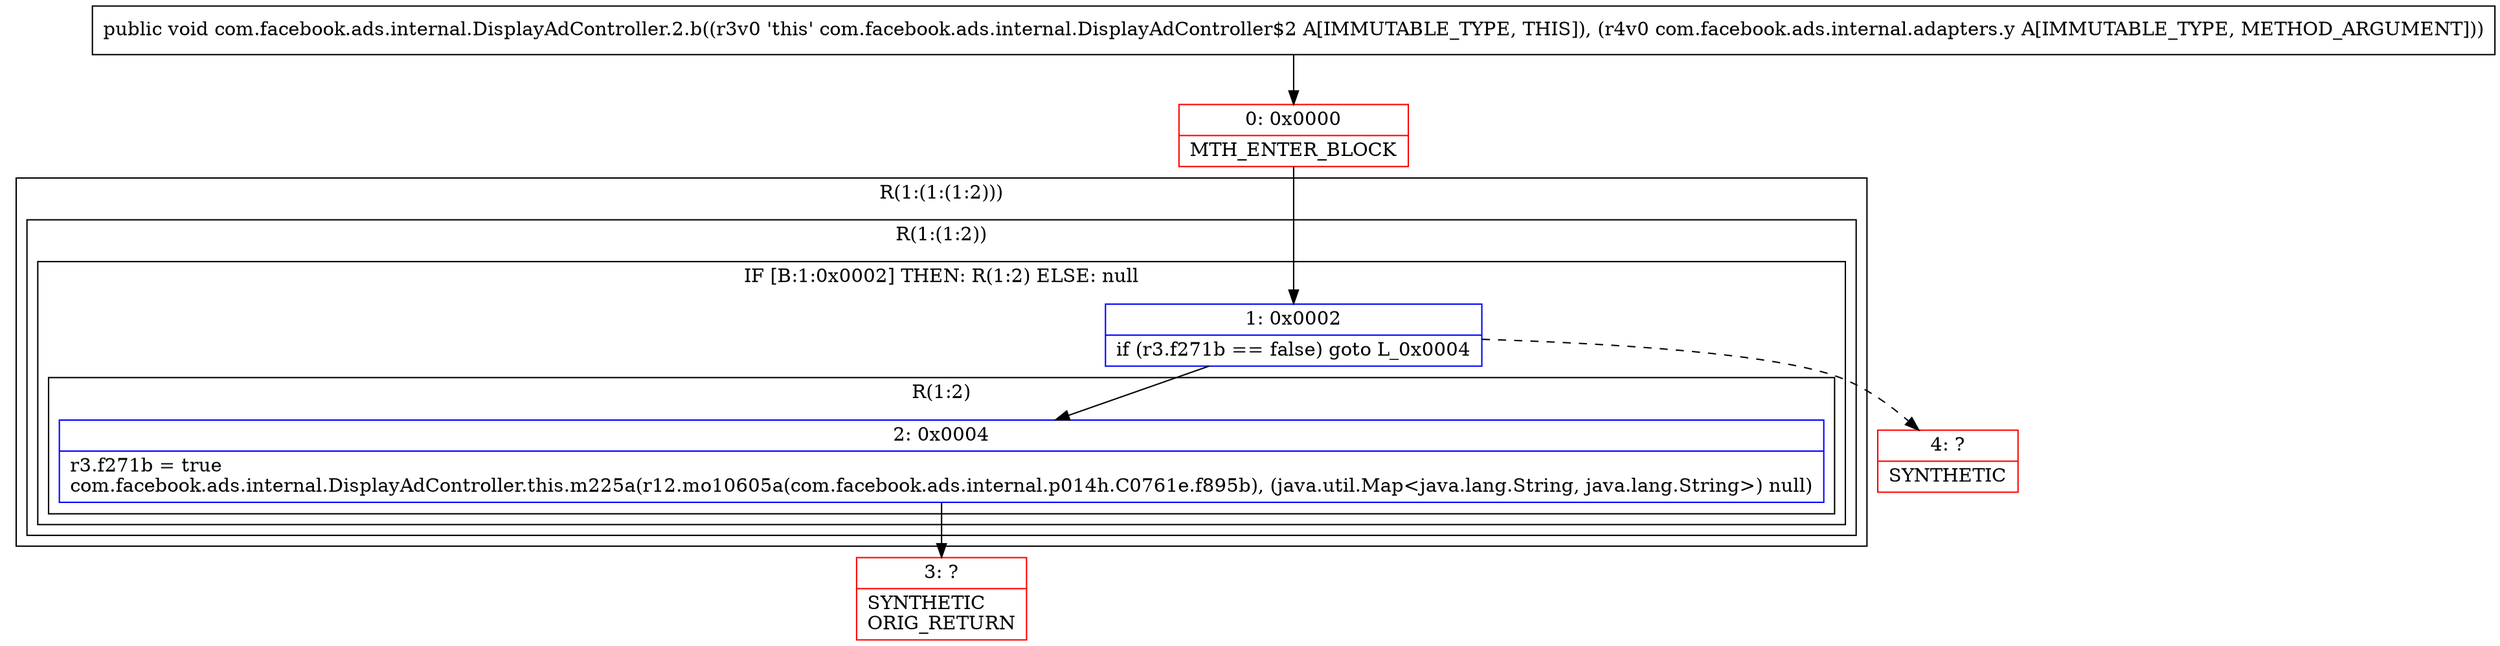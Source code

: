 digraph "CFG forcom.facebook.ads.internal.DisplayAdController.2.b(Lcom\/facebook\/ads\/internal\/adapters\/y;)V" {
subgraph cluster_Region_473432683 {
label = "R(1:(1:(1:2)))";
node [shape=record,color=blue];
subgraph cluster_Region_1568536893 {
label = "R(1:(1:2))";
node [shape=record,color=blue];
subgraph cluster_IfRegion_1498277214 {
label = "IF [B:1:0x0002] THEN: R(1:2) ELSE: null";
node [shape=record,color=blue];
Node_1 [shape=record,label="{1\:\ 0x0002|if (r3.f271b == false) goto L_0x0004\l}"];
subgraph cluster_Region_1101059067 {
label = "R(1:2)";
node [shape=record,color=blue];
Node_2 [shape=record,label="{2\:\ 0x0004|r3.f271b = true\lcom.facebook.ads.internal.DisplayAdController.this.m225a(r12.mo10605a(com.facebook.ads.internal.p014h.C0761e.f895b), (java.util.Map\<java.lang.String, java.lang.String\>) null)\l}"];
}
}
}
}
Node_0 [shape=record,color=red,label="{0\:\ 0x0000|MTH_ENTER_BLOCK\l}"];
Node_3 [shape=record,color=red,label="{3\:\ ?|SYNTHETIC\lORIG_RETURN\l}"];
Node_4 [shape=record,color=red,label="{4\:\ ?|SYNTHETIC\l}"];
MethodNode[shape=record,label="{public void com.facebook.ads.internal.DisplayAdController.2.b((r3v0 'this' com.facebook.ads.internal.DisplayAdController$2 A[IMMUTABLE_TYPE, THIS]), (r4v0 com.facebook.ads.internal.adapters.y A[IMMUTABLE_TYPE, METHOD_ARGUMENT])) }"];
MethodNode -> Node_0;
Node_1 -> Node_2;
Node_1 -> Node_4[style=dashed];
Node_2 -> Node_3;
Node_0 -> Node_1;
}

